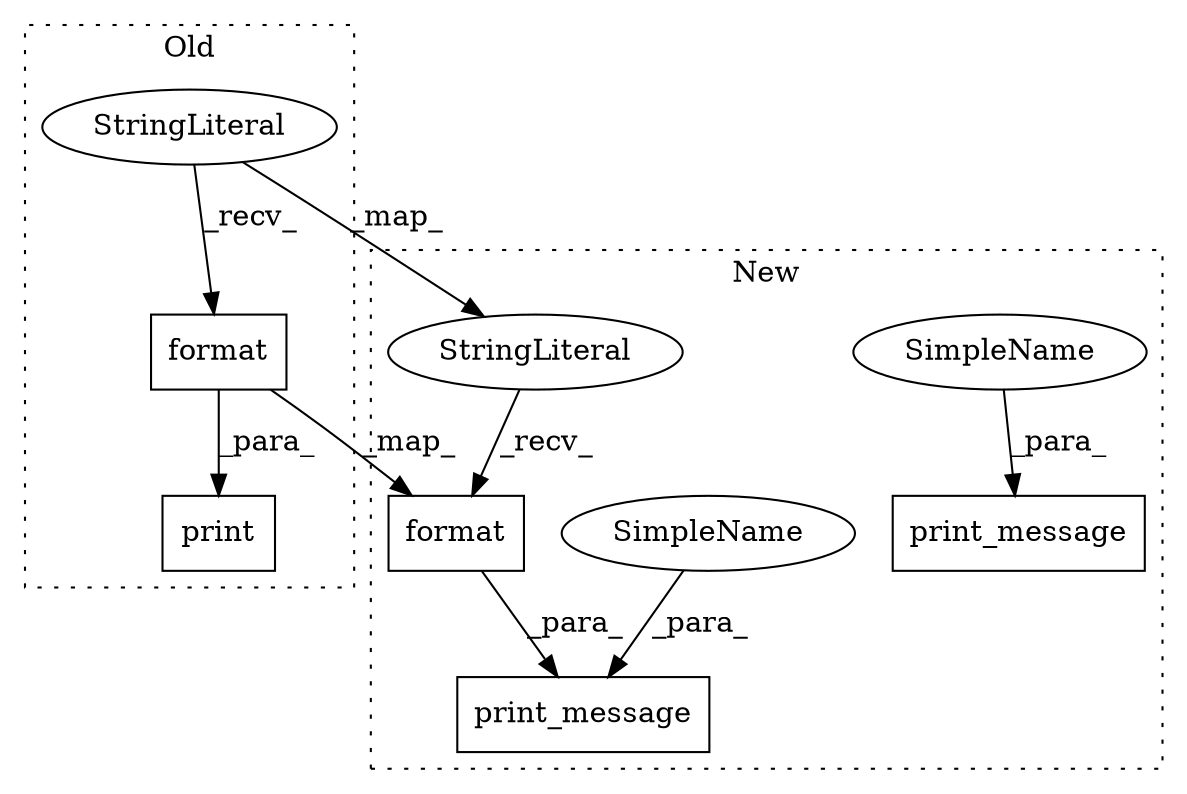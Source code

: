 digraph G {
subgraph cluster0 {
1 [label="print" a="32" s="10280,10335" l="6,1" shape="box"];
3 [label="format" a="32" s="10314,10334" l="7,1" shape="box"];
5 [label="StringLiteral" a="45" s="10286" l="27" shape="ellipse"];
label = "Old";
style="dotted";
}
subgraph cluster1 {
2 [label="print_message" a="32" s="9526,9589" l="14,1" shape="box"];
4 [label="format" a="32" s="9568,9588" l="7,1" shape="box"];
6 [label="StringLiteral" a="45" s="9545" l="22" shape="ellipse"];
7 [label="print_message" a="32" s="9324,9376" l="14,1" shape="box"];
8 [label="SimpleName" a="42" s="9540" l="4" shape="ellipse"];
9 [label="SimpleName" a="42" s="9338" l="4" shape="ellipse"];
label = "New";
style="dotted";
}
3 -> 1 [label="_para_"];
3 -> 4 [label="_map_"];
4 -> 2 [label="_para_"];
5 -> 6 [label="_map_"];
5 -> 3 [label="_recv_"];
6 -> 4 [label="_recv_"];
8 -> 2 [label="_para_"];
9 -> 7 [label="_para_"];
}